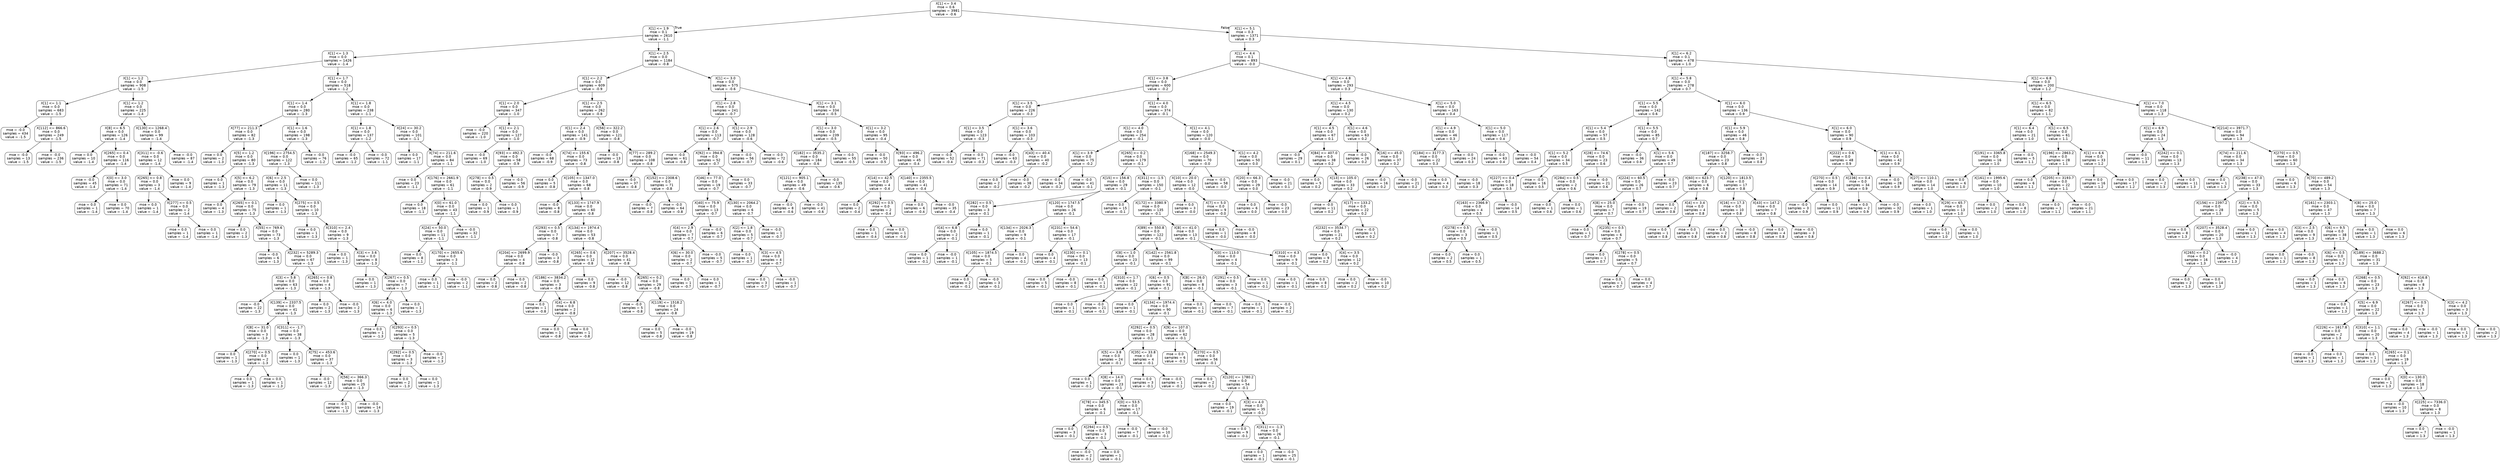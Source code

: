 digraph Tree {
node [shape=box, style="rounded", color="black", fontname=helvetica] ;
edge [fontname=helvetica] ;
0 [label="X[1] <= 3.4\nmse = 0.6\nsamples = 3981\nvalue = -0.6"] ;
1 [label="X[1] <= 1.9\nmse = 0.1\nsamples = 2610\nvalue = -1.1"] ;
0 -> 1 [labeldistance=2.5, labelangle=45, headlabel="True"] ;
2 [label="X[1] <= 1.3\nmse = 0.0\nsamples = 1426\nvalue = -1.4"] ;
1 -> 2 ;
3 [label="X[1] <= 1.2\nmse = 0.0\nsamples = 908\nvalue = -1.5"] ;
2 -> 3 ;
4 [label="X[1] <= 1.1\nmse = 0.0\nsamples = 683\nvalue = -1.5"] ;
3 -> 4 ;
5 [label="mse = -0.0\nsamples = 434\nvalue = -1.5"] ;
4 -> 5 ;
6 [label="X[112] <= 866.6\nmse = 0.0\nsamples = 249\nvalue = -1.5"] ;
4 -> 6 ;
7 [label="mse = -0.0\nsamples = 13\nvalue = -1.5"] ;
6 -> 7 ;
8 [label="mse = -0.0\nsamples = 236\nvalue = -1.5"] ;
6 -> 8 ;
9 [label="X[1] <= 1.2\nmse = 0.0\nsamples = 225\nvalue = -1.4"] ;
3 -> 9 ;
10 [label="X[8] <= 6.5\nmse = 0.0\nsamples = 126\nvalue = -1.4"] ;
9 -> 10 ;
11 [label="mse = 0.0\nsamples = 10\nvalue = -1.4"] ;
10 -> 11 ;
12 [label="X[265] <= 0.4\nmse = 0.0\nsamples = 116\nvalue = -1.4"] ;
10 -> 12 ;
13 [label="mse = -0.0\nsamples = 45\nvalue = -1.4"] ;
12 -> 13 ;
14 [label="X[0] <= 3.0\nmse = 0.0\nsamples = 71\nvalue = -1.4"] ;
12 -> 14 ;
15 [label="mse = 0.0\nsamples = 1\nvalue = -1.4"] ;
14 -> 15 ;
16 [label="mse = 0.0\nsamples = 70\nvalue = -1.4"] ;
14 -> 16 ;
17 [label="X[130] <= 1268.4\nmse = 0.0\nsamples = 99\nvalue = -1.4"] ;
9 -> 17 ;
18 [label="X[311] <= -0.6\nmse = 0.0\nsamples = 12\nvalue = -1.4"] ;
17 -> 18 ;
19 [label="X[265] <= 0.8\nmse = 0.0\nsamples = 3\nvalue = -1.4"] ;
18 -> 19 ;
20 [label="mse = 0.0\nsamples = 1\nvalue = -1.4"] ;
19 -> 20 ;
21 [label="X[277] <= 0.5\nmse = 0.0\nsamples = 2\nvalue = -1.4"] ;
19 -> 21 ;
22 [label="mse = 0.0\nsamples = 1\nvalue = -1.4"] ;
21 -> 22 ;
23 [label="mse = 0.0\nsamples = 1\nvalue = -1.4"] ;
21 -> 23 ;
24 [label="mse = 0.0\nsamples = 9\nvalue = -1.4"] ;
18 -> 24 ;
25 [label="mse = -0.0\nsamples = 87\nvalue = -1.4"] ;
17 -> 25 ;
26 [label="X[1] <= 1.7\nmse = 0.0\nsamples = 518\nvalue = -1.2"] ;
2 -> 26 ;
27 [label="X[1] <= 1.4\nmse = 0.0\nsamples = 280\nvalue = -1.3"] ;
26 -> 27 ;
28 [label="X[77] <= 211.3\nmse = 0.0\nsamples = 82\nvalue = -1.3"] ;
27 -> 28 ;
29 [label="mse = 0.0\nsamples = 2\nvalue = -1.3"] ;
28 -> 29 ;
30 [label="X[5] <= 1.2\nmse = 0.0\nsamples = 80\nvalue = -1.3"] ;
28 -> 30 ;
31 [label="mse = 0.0\nsamples = 1\nvalue = -1.3"] ;
30 -> 31 ;
32 [label="X[5] <= 6.2\nmse = 0.0\nsamples = 79\nvalue = -1.3"] ;
30 -> 32 ;
33 [label="mse = 0.0\nsamples = 4\nvalue = -1.3"] ;
32 -> 33 ;
34 [label="X[265] <= 0.1\nmse = 0.0\nsamples = 75\nvalue = -1.3"] ;
32 -> 34 ;
35 [label="mse = 0.0\nsamples = 2\nvalue = -1.3"] ;
34 -> 35 ;
36 [label="X[55] <= 769.6\nmse = 0.0\nsamples = 73\nvalue = -1.3"] ;
34 -> 36 ;
37 [label="mse = -0.0\nsamples = 6\nvalue = -1.3"] ;
36 -> 37 ;
38 [label="X[232] <= 5289.3\nmse = 0.0\nsamples = 67\nvalue = -1.3"] ;
36 -> 38 ;
39 [label="X[3] <= 5.8\nmse = 0.0\nsamples = 63\nvalue = -1.3"] ;
38 -> 39 ;
40 [label="mse = -0.0\nsamples = 22\nvalue = -1.3"] ;
39 -> 40 ;
41 [label="X[139] <= 2337.5\nmse = 0.0\nsamples = 41\nvalue = -1.3"] ;
39 -> 41 ;
42 [label="X[8] <= 31.0\nmse = 0.0\nsamples = 3\nvalue = -1.3"] ;
41 -> 42 ;
43 [label="mse = 0.0\nsamples = 1\nvalue = -1.3"] ;
42 -> 43 ;
44 [label="X[270] <= 0.5\nmse = 0.0\nsamples = 2\nvalue = -1.3"] ;
42 -> 44 ;
45 [label="mse = 0.0\nsamples = 1\nvalue = -1.3"] ;
44 -> 45 ;
46 [label="mse = 0.0\nsamples = 1\nvalue = -1.3"] ;
44 -> 46 ;
47 [label="X[311] <= -1.7\nmse = 0.0\nsamples = 38\nvalue = -1.3"] ;
41 -> 47 ;
48 [label="mse = 0.0\nsamples = 1\nvalue = -1.3"] ;
47 -> 48 ;
49 [label="X[75] <= 453.6\nmse = 0.0\nsamples = 37\nvalue = -1.3"] ;
47 -> 49 ;
50 [label="mse = -0.0\nsamples = 12\nvalue = -1.3"] ;
49 -> 50 ;
51 [label="X[56] <= 366.3\nmse = 0.0\nsamples = 25\nvalue = -1.3"] ;
49 -> 51 ;
52 [label="mse = -0.0\nsamples = 11\nvalue = -1.3"] ;
51 -> 52 ;
53 [label="mse = -0.0\nsamples = 14\nvalue = -1.3"] ;
51 -> 53 ;
54 [label="X[265] <= 0.8\nmse = 0.0\nsamples = 4\nvalue = -1.3"] ;
38 -> 54 ;
55 [label="mse = 0.0\nsamples = 2\nvalue = -1.3"] ;
54 -> 55 ;
56 [label="mse = -0.0\nsamples = 2\nvalue = -1.3"] ;
54 -> 56 ;
57 [label="X[1] <= 1.6\nmse = 0.0\nsamples = 198\nvalue = -1.3"] ;
27 -> 57 ;
58 [label="X[196] <= 2754.5\nmse = 0.0\nsamples = 122\nvalue = -1.3"] ;
57 -> 58 ;
59 [label="X[6] <= 2.5\nmse = 0.0\nsamples = 11\nvalue = -1.3"] ;
58 -> 59 ;
60 [label="mse = 0.0\nsamples = 1\nvalue = -1.3"] ;
59 -> 60 ;
61 [label="X[275] <= 0.5\nmse = 0.0\nsamples = 10\nvalue = -1.3"] ;
59 -> 61 ;
62 [label="mse = 0.0\nsamples = 1\nvalue = -1.3"] ;
61 -> 62 ;
63 [label="X[310] <= 2.4\nmse = 0.0\nsamples = 9\nvalue = -1.3"] ;
61 -> 63 ;
64 [label="mse = 0.0\nsamples = 1\nvalue = -1.3"] ;
63 -> 64 ;
65 [label="X[3] <= 3.6\nmse = 0.0\nsamples = 8\nvalue = -1.3"] ;
63 -> 65 ;
66 [label="mse = 0.0\nsamples = 1\nvalue = -1.3"] ;
65 -> 66 ;
67 [label="X[267] <= 0.5\nmse = 0.0\nsamples = 7\nvalue = -1.3"] ;
65 -> 67 ;
68 [label="X[6] <= 4.0\nmse = 0.0\nsamples = 6\nvalue = -1.3"] ;
67 -> 68 ;
69 [label="mse = 0.0\nsamples = 1\nvalue = -1.3"] ;
68 -> 69 ;
70 [label="X[293] <= 0.5\nmse = 0.0\nsamples = 5\nvalue = -1.3"] ;
68 -> 70 ;
71 [label="X[292] <= 0.5\nmse = 0.0\nsamples = 3\nvalue = -1.3"] ;
70 -> 71 ;
72 [label="mse = 0.0\nsamples = 2\nvalue = -1.3"] ;
71 -> 72 ;
73 [label="mse = 0.0\nsamples = 1\nvalue = -1.3"] ;
71 -> 73 ;
74 [label="mse = -0.0\nsamples = 2\nvalue = -1.3"] ;
70 -> 74 ;
75 [label="mse = 0.0\nsamples = 1\nvalue = -1.3"] ;
67 -> 75 ;
76 [label="mse = 0.0\nsamples = 111\nvalue = -1.3"] ;
58 -> 76 ;
77 [label="mse = -0.0\nsamples = 76\nvalue = -1.2"] ;
57 -> 77 ;
78 [label="X[1] <= 1.8\nmse = 0.0\nsamples = 238\nvalue = -1.1"] ;
26 -> 78 ;
79 [label="X[1] <= 1.8\nmse = 0.0\nsamples = 137\nvalue = -1.2"] ;
78 -> 79 ;
80 [label="mse = -0.0\nsamples = 65\nvalue = -1.2"] ;
79 -> 80 ;
81 [label="mse = -0.0\nsamples = 72\nvalue = -1.1"] ;
79 -> 81 ;
82 [label="X[24] <= 30.2\nmse = 0.0\nsamples = 101\nvalue = -1.1"] ;
78 -> 82 ;
83 [label="mse = 0.0\nsamples = 17\nvalue = -1.1"] ;
82 -> 83 ;
84 [label="X[74] <= 211.6\nmse = 0.0\nsamples = 84\nvalue = -1.1"] ;
82 -> 84 ;
85 [label="mse = 0.0\nsamples = 23\nvalue = -1.1"] ;
84 -> 85 ;
86 [label="X[176] <= 2661.9\nmse = 0.0\nsamples = 61\nvalue = -1.1"] ;
84 -> 86 ;
87 [label="mse = 0.0\nsamples = 18\nvalue = -1.1"] ;
86 -> 87 ;
88 [label="X[0] <= 61.0\nmse = 0.0\nsamples = 43\nvalue = -1.1"] ;
86 -> 88 ;
89 [label="X[24] <= 50.0\nmse = 0.0\nsamples = 11\nvalue = -1.1"] ;
88 -> 89 ;
90 [label="mse = 0.0\nsamples = 8\nvalue = -1.1"] ;
89 -> 90 ;
91 [label="X[170] <= 2655.6\nmse = 0.0\nsamples = 3\nvalue = -1.1"] ;
89 -> 91 ;
92 [label="mse = 0.0\nsamples = 1\nvalue = -1.1"] ;
91 -> 92 ;
93 [label="mse = -0.0\nsamples = 2\nvalue = -1.1"] ;
91 -> 93 ;
94 [label="mse = -0.0\nsamples = 32\nvalue = -1.1"] ;
88 -> 94 ;
95 [label="X[1] <= 2.5\nmse = 0.0\nsamples = 1184\nvalue = -0.8"] ;
1 -> 95 ;
96 [label="X[1] <= 2.2\nmse = 0.0\nsamples = 609\nvalue = -0.9"] ;
95 -> 96 ;
97 [label="X[1] <= 2.0\nmse = 0.0\nsamples = 347\nvalue = -1.0"] ;
96 -> 97 ;
98 [label="mse = -0.0\nsamples = 220\nvalue = -1.0"] ;
97 -> 98 ;
99 [label="X[1] <= 2.1\nmse = 0.0\nsamples = 127\nvalue = -1.0"] ;
97 -> 99 ;
100 [label="mse = -0.0\nsamples = 69\nvalue = -1.0"] ;
99 -> 100 ;
101 [label="X[93] <= 492.3\nmse = 0.0\nsamples = 58\nvalue = -0.9"] ;
99 -> 101 ;
102 [label="X[278] <= 0.5\nmse = 0.0\nsamples = 2\nvalue = -0.9"] ;
101 -> 102 ;
103 [label="mse = 0.0\nsamples = 1\nvalue = -0.9"] ;
102 -> 103 ;
104 [label="mse = 0.0\nsamples = 1\nvalue = -0.9"] ;
102 -> 104 ;
105 [label="mse = -0.0\nsamples = 56\nvalue = -0.9"] ;
101 -> 105 ;
106 [label="X[1] <= 2.5\nmse = 0.0\nsamples = 262\nvalue = -0.8"] ;
96 -> 106 ;
107 [label="X[1] <= 2.4\nmse = 0.0\nsamples = 141\nvalue = -0.9"] ;
106 -> 107 ;
108 [label="mse = -0.0\nsamples = 68\nvalue = -0.9"] ;
107 -> 108 ;
109 [label="X[74] <= 155.6\nmse = 0.0\nsamples = 73\nvalue = -0.8"] ;
107 -> 109 ;
110 [label="mse = 0.0\nsamples = 5\nvalue = -0.8"] ;
109 -> 110 ;
111 [label="X[105] <= 1347.0\nmse = 0.0\nsamples = 68\nvalue = -0.8"] ;
109 -> 111 ;
112 [label="mse = -0.0\nsamples = 8\nvalue = -0.8"] ;
111 -> 112 ;
113 [label="X[133] <= 1747.9\nmse = 0.0\nsamples = 60\nvalue = -0.8"] ;
111 -> 113 ;
114 [label="X[293] <= 0.5\nmse = 0.0\nsamples = 7\nvalue = -0.8"] ;
113 -> 114 ;
115 [label="X[204] <= 2699.9\nmse = 0.0\nsamples = 4\nvalue = -0.8"] ;
114 -> 115 ;
116 [label="mse = 0.0\nsamples = 2\nvalue = -0.8"] ;
115 -> 116 ;
117 [label="mse = 0.0\nsamples = 2\nvalue = -0.8"] ;
115 -> 117 ;
118 [label="mse = -0.0\nsamples = 3\nvalue = -0.8"] ;
114 -> 118 ;
119 [label="X[134] <= 1974.4\nmse = 0.0\nsamples = 53\nvalue = -0.8"] ;
113 -> 119 ;
120 [label="X[265] <= 0.6\nmse = 0.0\nsamples = 12\nvalue = -0.8"] ;
119 -> 120 ;
121 [label="X[186] <= 3834.2\nmse = 0.0\nsamples = 3\nvalue = -0.8"] ;
120 -> 121 ;
122 [label="mse = 0.0\nsamples = 1\nvalue = -0.8"] ;
121 -> 122 ;
123 [label="X[4] <= 6.8\nmse = 0.0\nsamples = 2\nvalue = -0.8"] ;
121 -> 123 ;
124 [label="mse = 0.0\nsamples = 1\nvalue = -0.8"] ;
123 -> 124 ;
125 [label="mse = 0.0\nsamples = 1\nvalue = -0.8"] ;
123 -> 125 ;
126 [label="mse = 0.0\nsamples = 9\nvalue = -0.8"] ;
120 -> 126 ;
127 [label="X[207] <= 3528.4\nmse = 0.0\nsamples = 41\nvalue = -0.8"] ;
119 -> 127 ;
128 [label="mse = -0.0\nsamples = 12\nvalue = -0.8"] ;
127 -> 128 ;
129 [label="X[265] <= 0.2\nmse = 0.0\nsamples = 29\nvalue = -0.8"] ;
127 -> 129 ;
130 [label="mse = -0.0\nsamples = 5\nvalue = -0.8"] ;
129 -> 130 ;
131 [label="X[119] <= 1518.2\nmse = 0.0\nsamples = 24\nvalue = -0.8"] ;
129 -> 131 ;
132 [label="mse = 0.0\nsamples = 5\nvalue = -0.8"] ;
131 -> 132 ;
133 [label="mse = -0.0\nsamples = 19\nvalue = -0.8"] ;
131 -> 133 ;
134 [label="X[56] <= 322.2\nmse = 0.0\nsamples = 121\nvalue = -0.8"] ;
106 -> 134 ;
135 [label="mse = -0.0\nsamples = 13\nvalue = -0.8"] ;
134 -> 135 ;
136 [label="X[77] <= 289.2\nmse = 0.0\nsamples = 108\nvalue = -0.8"] ;
134 -> 136 ;
137 [label="mse = -0.0\nsamples = 37\nvalue = -0.8"] ;
136 -> 137 ;
138 [label="X[152] <= 2308.6\nmse = 0.0\nsamples = 71\nvalue = -0.8"] ;
136 -> 138 ;
139 [label="mse = -0.0\nsamples = 7\nvalue = -0.8"] ;
138 -> 139 ;
140 [label="mse = -0.0\nsamples = 64\nvalue = -0.8"] ;
138 -> 140 ;
141 [label="X[1] <= 3.0\nmse = 0.0\nsamples = 575\nvalue = -0.6"] ;
95 -> 141 ;
142 [label="X[1] <= 2.8\nmse = 0.0\nsamples = 241\nvalue = -0.7"] ;
141 -> 142 ;
143 [label="X[1] <= 2.6\nmse = 0.0\nsamples = 113\nvalue = -0.7"] ;
142 -> 143 ;
144 [label="mse = -0.0\nsamples = 61\nvalue = -0.8"] ;
143 -> 144 ;
145 [label="X[92] <= 394.8\nmse = 0.0\nsamples = 52\nvalue = -0.7"] ;
143 -> 145 ;
146 [label="X[46] <= 77.0\nmse = 0.0\nsamples = 19\nvalue = -0.7"] ;
145 -> 146 ;
147 [label="X[40] <= 75.9\nmse = 0.0\nsamples = 13\nvalue = -0.7"] ;
146 -> 147 ;
148 [label="X[4] <= 2.9\nmse = 0.0\nsamples = 7\nvalue = -0.7"] ;
147 -> 148 ;
149 [label="X[6] <= 30.0\nmse = 0.0\nsamples = 2\nvalue = -0.7"] ;
148 -> 149 ;
150 [label="mse = 0.0\nsamples = 1\nvalue = -0.7"] ;
149 -> 150 ;
151 [label="mse = 0.0\nsamples = 1\nvalue = -0.7"] ;
149 -> 151 ;
152 [label="mse = -0.0\nsamples = 5\nvalue = -0.7"] ;
148 -> 152 ;
153 [label="mse = -0.0\nsamples = 6\nvalue = -0.7"] ;
147 -> 153 ;
154 [label="X[130] <= 2064.2\nmse = 0.0\nsamples = 6\nvalue = -0.7"] ;
146 -> 154 ;
155 [label="X[2] <= 1.8\nmse = 0.0\nsamples = 5\nvalue = -0.7"] ;
154 -> 155 ;
156 [label="mse = 0.0\nsamples = 1\nvalue = -0.7"] ;
155 -> 156 ;
157 [label="X[3] <= 4.5\nmse = 0.0\nsamples = 4\nvalue = -0.7"] ;
155 -> 157 ;
158 [label="mse = 0.0\nsamples = 3\nvalue = -0.7"] ;
157 -> 158 ;
159 [label="mse = -0.0\nsamples = 1\nvalue = -0.7"] ;
157 -> 159 ;
160 [label="mse = -0.0\nsamples = 1\nvalue = -0.7"] ;
154 -> 160 ;
161 [label="mse = 0.0\nsamples = 33\nvalue = -0.7"] ;
145 -> 161 ;
162 [label="X[1] <= 2.9\nmse = 0.0\nsamples = 128\nvalue = -0.6"] ;
142 -> 162 ;
163 [label="mse = -0.0\nsamples = 56\nvalue = -0.7"] ;
162 -> 163 ;
164 [label="mse = -0.0\nsamples = 72\nvalue = -0.6"] ;
162 -> 164 ;
165 [label="X[1] <= 3.1\nmse = 0.0\nsamples = 334\nvalue = -0.5"] ;
141 -> 165 ;
166 [label="X[1] <= 3.0\nmse = 0.0\nsamples = 239\nvalue = -0.5"] ;
165 -> 166 ;
167 [label="X[182] <= 3535.2\nmse = 0.0\nsamples = 184\nvalue = -0.6"] ;
166 -> 167 ;
168 [label="X[121] <= 905.1\nmse = 0.0\nsamples = 49\nvalue = -0.6"] ;
167 -> 168 ;
169 [label="mse = -0.0\nsamples = 8\nvalue = -0.6"] ;
168 -> 169 ;
170 [label="mse = -0.0\nsamples = 41\nvalue = -0.6"] ;
168 -> 170 ;
171 [label="mse = -0.0\nsamples = 135\nvalue = -0.6"] ;
167 -> 171 ;
172 [label="mse = -0.0\nsamples = 55\nvalue = -0.5"] ;
166 -> 172 ;
173 [label="X[1] <= 3.2\nmse = 0.0\nsamples = 95\nvalue = -0.4"] ;
165 -> 173 ;
174 [label="mse = -0.0\nsamples = 50\nvalue = -0.5"] ;
173 -> 174 ;
175 [label="X[93] <= 496.2\nmse = 0.0\nsamples = 45\nvalue = -0.4"] ;
173 -> 175 ;
176 [label="X[14] <= 42.5\nmse = 0.0\nsamples = 4\nvalue = -0.4"] ;
175 -> 176 ;
177 [label="mse = 0.0\nsamples = 2\nvalue = -0.4"] ;
176 -> 177 ;
178 [label="X[292] <= 0.5\nmse = 0.0\nsamples = 2\nvalue = -0.4"] ;
176 -> 178 ;
179 [label="mse = 0.0\nsamples = 1\nvalue = -0.4"] ;
178 -> 179 ;
180 [label="mse = 0.0\nsamples = 1\nvalue = -0.4"] ;
178 -> 180 ;
181 [label="X[140] <= 2355.5\nmse = 0.0\nsamples = 41\nvalue = -0.4"] ;
175 -> 181 ;
182 [label="mse = 0.0\nsamples = 6\nvalue = -0.4"] ;
181 -> 182 ;
183 [label="mse = -0.0\nsamples = 35\nvalue = -0.4"] ;
181 -> 183 ;
184 [label="X[1] <= 5.1\nmse = 0.3\nsamples = 1371\nvalue = 0.3"] ;
0 -> 184 [labeldistance=2.5, labelangle=-45, headlabel="False"] ;
185 [label="X[1] <= 4.4\nmse = 0.1\nsamples = 893\nvalue = -0.0"] ;
184 -> 185 ;
186 [label="X[1] <= 3.8\nmse = 0.0\nsamples = 600\nvalue = -0.2"] ;
185 -> 186 ;
187 [label="X[1] <= 3.5\nmse = 0.0\nsamples = 226\nvalue = -0.3"] ;
186 -> 187 ;
188 [label="X[1] <= 3.5\nmse = 0.0\nsamples = 123\nvalue = -0.3"] ;
187 -> 188 ;
189 [label="mse = -0.0\nsamples = 52\nvalue = -0.4"] ;
188 -> 189 ;
190 [label="mse = -0.0\nsamples = 71\nvalue = -0.3"] ;
188 -> 190 ;
191 [label="X[1] <= 3.6\nmse = 0.0\nsamples = 103\nvalue = -0.3"] ;
187 -> 191 ;
192 [label="mse = -0.0\nsamples = 63\nvalue = -0.3"] ;
191 -> 192 ;
193 [label="X[43] <= 40.4\nmse = 0.0\nsamples = 40\nvalue = -0.2"] ;
191 -> 193 ;
194 [label="mse = 0.0\nsamples = 2\nvalue = -0.2"] ;
193 -> 194 ;
195 [label="mse = -0.0\nsamples = 38\nvalue = -0.2"] ;
193 -> 195 ;
196 [label="X[1] <= 4.0\nmse = 0.0\nsamples = 374\nvalue = -0.1"] ;
186 -> 196 ;
197 [label="X[1] <= 4.0\nmse = 0.0\nsamples = 254\nvalue = -0.1"] ;
196 -> 197 ;
198 [label="X[1] <= 3.9\nmse = 0.0\nsamples = 75\nvalue = -0.2"] ;
197 -> 198 ;
199 [label="mse = -0.0\nsamples = 34\nvalue = -0.2"] ;
198 -> 199 ;
200 [label="mse = -0.0\nsamples = 41\nvalue = -0.1"] ;
198 -> 200 ;
201 [label="X[265] <= 0.2\nmse = 0.0\nsamples = 179\nvalue = -0.1"] ;
197 -> 201 ;
202 [label="X[15] <= 156.8\nmse = 0.0\nsamples = 29\nvalue = -0.1"] ;
201 -> 202 ;
203 [label="X[282] <= 0.5\nmse = 0.0\nsamples = 3\nvalue = -0.1"] ;
202 -> 203 ;
204 [label="X[4] <= 6.8\nmse = 0.0\nsamples = 2\nvalue = -0.1"] ;
203 -> 204 ;
205 [label="mse = 0.0\nsamples = 1\nvalue = -0.1"] ;
204 -> 205 ;
206 [label="mse = -0.0\nsamples = 1\nvalue = -0.1"] ;
204 -> 206 ;
207 [label="mse = 0.0\nsamples = 1\nvalue = -0.1"] ;
203 -> 207 ;
208 [label="X[120] <= 1747.5\nmse = 0.0\nsamples = 26\nvalue = -0.1"] ;
202 -> 208 ;
209 [label="X[134] <= 2026.3\nmse = 0.0\nsamples = 9\nvalue = -0.1"] ;
208 -> 209 ;
210 [label="X[105] <= 1874.5\nmse = 0.0\nsamples = 5\nvalue = -0.1"] ;
209 -> 210 ;
211 [label="mse = 0.0\nsamples = 2\nvalue = -0.1"] ;
210 -> 211 ;
212 [label="mse = -0.0\nsamples = 3\nvalue = -0.1"] ;
210 -> 212 ;
213 [label="mse = 0.0\nsamples = 4\nvalue = -0.1"] ;
209 -> 213 ;
214 [label="X[231] <= 54.6\nmse = 0.0\nsamples = 17\nvalue = -0.1"] ;
208 -> 214 ;
215 [label="mse = 0.0\nsamples = 4\nvalue = -0.1"] ;
214 -> 215 ;
216 [label="X[230] <= 0.1\nmse = 0.0\nsamples = 13\nvalue = -0.1"] ;
214 -> 216 ;
217 [label="mse = 0.0\nsamples = 5\nvalue = -0.1"] ;
216 -> 217 ;
218 [label="mse = -0.0\nsamples = 8\nvalue = -0.1"] ;
216 -> 218 ;
219 [label="X[311] <= -1.5\nmse = 0.0\nsamples = 150\nvalue = -0.1"] ;
201 -> 219 ;
220 [label="mse = 0.0\nsamples = 15\nvalue = -0.1"] ;
219 -> 220 ;
221 [label="X[172] <= 3380.9\nmse = 0.0\nsamples = 135\nvalue = -0.1"] ;
219 -> 221 ;
222 [label="X[89] <= 550.8\nmse = 0.0\nsamples = 122\nvalue = -0.1"] ;
221 -> 222 ;
223 [label="X[8] <= 1.0\nmse = 0.0\nsamples = 23\nvalue = -0.1"] ;
222 -> 223 ;
224 [label="mse = 0.0\nsamples = 1\nvalue = -0.1"] ;
223 -> 224 ;
225 [label="X[310] <= 1.7\nmse = 0.0\nsamples = 22\nvalue = -0.1"] ;
223 -> 225 ;
226 [label="mse = 0.0\nsamples = 1\nvalue = -0.1"] ;
225 -> 226 ;
227 [label="mse = -0.0\nsamples = 21\nvalue = -0.1"] ;
225 -> 227 ;
228 [label="X[142] <= 2561.8\nmse = 0.0\nsamples = 99\nvalue = -0.1"] ;
222 -> 228 ;
229 [label="X[6] <= 0.5\nmse = 0.0\nsamples = 91\nvalue = -0.1"] ;
228 -> 229 ;
230 [label="mse = 0.0\nsamples = 1\nvalue = -0.1"] ;
229 -> 230 ;
231 [label="X[134] <= 1974.4\nmse = 0.0\nsamples = 90\nvalue = -0.1"] ;
229 -> 231 ;
232 [label="X[292] <= 0.5\nmse = 0.0\nsamples = 28\nvalue = -0.1"] ;
231 -> 232 ;
233 [label="X[5] <= 3.8\nmse = 0.0\nsamples = 24\nvalue = -0.1"] ;
232 -> 233 ;
234 [label="mse = 0.0\nsamples = 1\nvalue = -0.1"] ;
233 -> 234 ;
235 [label="X[8] <= 14.0\nmse = 0.0\nsamples = 23\nvalue = -0.1"] ;
233 -> 235 ;
236 [label="X[78] <= 345.5\nmse = 0.0\nsamples = 6\nvalue = -0.1"] ;
235 -> 236 ;
237 [label="mse = 0.0\nsamples = 3\nvalue = -0.1"] ;
236 -> 237 ;
238 [label="X[294] <= 0.5\nmse = 0.0\nsamples = 3\nvalue = -0.1"] ;
236 -> 238 ;
239 [label="mse = -0.0\nsamples = 2\nvalue = -0.1"] ;
238 -> 239 ;
240 [label="mse = 0.0\nsamples = 1\nvalue = -0.1"] ;
238 -> 240 ;
241 [label="X[0] <= 53.5\nmse = 0.0\nsamples = 17\nvalue = -0.1"] ;
235 -> 241 ;
242 [label="mse = -0.0\nsamples = 7\nvalue = -0.1"] ;
241 -> 242 ;
243 [label="mse = -0.0\nsamples = 10\nvalue = -0.1"] ;
241 -> 243 ;
244 [label="X[35] <= 33.8\nmse = 0.0\nsamples = 4\nvalue = -0.1"] ;
232 -> 244 ;
245 [label="mse = 0.0\nsamples = 3\nvalue = -0.1"] ;
244 -> 245 ;
246 [label="mse = -0.0\nsamples = 1\nvalue = -0.1"] ;
244 -> 246 ;
247 [label="X[9] <= 107.0\nmse = 0.0\nsamples = 62\nvalue = -0.1"] ;
231 -> 247 ;
248 [label="mse = 0.0\nsamples = 6\nvalue = -0.1"] ;
247 -> 248 ;
249 [label="X[270] <= 0.5\nmse = 0.0\nsamples = 56\nvalue = -0.1"] ;
247 -> 249 ;
250 [label="mse = 0.0\nsamples = 2\nvalue = -0.1"] ;
249 -> 250 ;
251 [label="X[120] <= 1780.2\nmse = 0.0\nsamples = 54\nvalue = -0.1"] ;
249 -> 251 ;
252 [label="mse = 0.0\nsamples = 19\nvalue = -0.1"] ;
251 -> 252 ;
253 [label="X[3] <= 4.0\nmse = 0.0\nsamples = 35\nvalue = -0.1"] ;
251 -> 253 ;
254 [label="mse = 0.0\nsamples = 9\nvalue = -0.1"] ;
253 -> 254 ;
255 [label="X[311] <= -1.3\nmse = 0.0\nsamples = 26\nvalue = -0.1"] ;
253 -> 255 ;
256 [label="mse = 0.0\nsamples = 1\nvalue = -0.1"] ;
255 -> 256 ;
257 [label="mse = -0.0\nsamples = 25\nvalue = -0.1"] ;
255 -> 257 ;
258 [label="X[8] <= 26.0\nmse = 0.0\nsamples = 8\nvalue = -0.1"] ;
228 -> 258 ;
259 [label="mse = 0.0\nsamples = 1\nvalue = -0.1"] ;
258 -> 259 ;
260 [label="mse = 0.0\nsamples = 7\nvalue = -0.1"] ;
258 -> 260 ;
261 [label="X[8] <= 41.0\nmse = 0.0\nsamples = 13\nvalue = -0.1"] ;
221 -> 261 ;
262 [label="X[0] <= 113.0\nmse = 0.0\nsamples = 4\nvalue = -0.1"] ;
261 -> 262 ;
263 [label="X[291] <= 0.5\nmse = 0.0\nsamples = 3\nvalue = -0.1"] ;
262 -> 263 ;
264 [label="mse = 0.0\nsamples = 1\nvalue = -0.1"] ;
263 -> 264 ;
265 [label="mse = -0.0\nsamples = 2\nvalue = -0.1"] ;
263 -> 265 ;
266 [label="mse = 0.0\nsamples = 1\nvalue = -0.1"] ;
262 -> 266 ;
267 [label="X[310] <= 4.3\nmse = 0.0\nsamples = 9\nvalue = -0.1"] ;
261 -> 267 ;
268 [label="mse = 0.0\nsamples = 1\nvalue = -0.1"] ;
267 -> 268 ;
269 [label="mse = 0.0\nsamples = 8\nvalue = -0.1"] ;
267 -> 269 ;
270 [label="X[1] <= 4.1\nmse = 0.0\nsamples = 120\nvalue = -0.0"] ;
196 -> 270 ;
271 [label="X[168] <= 2549.3\nmse = 0.0\nsamples = 70\nvalue = -0.0"] ;
270 -> 271 ;
272 [label="X[10] <= 20.0\nmse = 0.0\nsamples = 12\nvalue = -0.0"] ;
271 -> 272 ;
273 [label="mse = 0.0\nsamples = 3\nvalue = -0.0"] ;
272 -> 273 ;
274 [label="X[7] <= 5.0\nmse = 0.0\nsamples = 9\nvalue = -0.0"] ;
272 -> 274 ;
275 [label="mse = 0.0\nsamples = 1\nvalue = -0.0"] ;
274 -> 275 ;
276 [label="mse = -0.0\nsamples = 8\nvalue = -0.0"] ;
274 -> 276 ;
277 [label="mse = -0.0\nsamples = 58\nvalue = -0.0"] ;
271 -> 277 ;
278 [label="X[1] <= 4.2\nmse = 0.0\nsamples = 50\nvalue = 0.0"] ;
270 -> 278 ;
279 [label="X[20] <= 66.3\nmse = 0.0\nsamples = 29\nvalue = 0.0"] ;
278 -> 279 ;
280 [label="mse = 0.0\nsamples = 6\nvalue = 0.0"] ;
279 -> 280 ;
281 [label="mse = -0.0\nsamples = 23\nvalue = 0.0"] ;
279 -> 281 ;
282 [label="mse = -0.0\nsamples = 21\nvalue = 0.1"] ;
278 -> 282 ;
283 [label="X[1] <= 4.8\nmse = 0.0\nsamples = 293\nvalue = 0.3"] ;
185 -> 283 ;
284 [label="X[1] <= 4.5\nmse = 0.0\nsamples = 130\nvalue = 0.2"] ;
283 -> 284 ;
285 [label="X[1] <= 4.5\nmse = 0.0\nsamples = 67\nvalue = 0.1"] ;
284 -> 285 ;
286 [label="mse = -0.0\nsamples = 29\nvalue = 0.1"] ;
285 -> 286 ;
287 [label="X[84] <= 407.0\nmse = 0.0\nsamples = 38\nvalue = 0.2"] ;
285 -> 287 ;
288 [label="mse = 0.0\nsamples = 5\nvalue = 0.2"] ;
287 -> 288 ;
289 [label="X[13] <= 105.0\nmse = 0.0\nsamples = 33\nvalue = 0.2"] ;
287 -> 289 ;
290 [label="mse = -0.0\nsamples = 11\nvalue = 0.2"] ;
289 -> 290 ;
291 [label="X[17] <= 133.2\nmse = 0.0\nsamples = 22\nvalue = 0.2"] ;
289 -> 291 ;
292 [label="X[232] <= 3534.7\nmse = 0.0\nsamples = 21\nvalue = 0.2"] ;
291 -> 292 ;
293 [label="mse = 0.0\nsamples = 9\nvalue = 0.2"] ;
292 -> 293 ;
294 [label="X[4] <= 3.5\nmse = 0.0\nsamples = 12\nvalue = 0.2"] ;
292 -> 294 ;
295 [label="mse = 0.0\nsamples = 2\nvalue = 0.2"] ;
294 -> 295 ;
296 [label="mse = -0.0\nsamples = 10\nvalue = 0.2"] ;
294 -> 296 ;
297 [label="mse = -0.0\nsamples = 1\nvalue = 0.2"] ;
291 -> 297 ;
298 [label="X[1] <= 4.6\nmse = 0.0\nsamples = 63\nvalue = 0.2"] ;
284 -> 298 ;
299 [label="mse = -0.0\nsamples = 26\nvalue = 0.2"] ;
298 -> 299 ;
300 [label="X[16] <= 45.0\nmse = 0.0\nsamples = 37\nvalue = 0.2"] ;
298 -> 300 ;
301 [label="mse = -0.0\nsamples = 16\nvalue = 0.2"] ;
300 -> 301 ;
302 [label="mse = -0.0\nsamples = 21\nvalue = 0.2"] ;
300 -> 302 ;
303 [label="X[1] <= 5.0\nmse = 0.0\nsamples = 163\nvalue = 0.4"] ;
283 -> 303 ;
304 [label="X[1] <= 4.9\nmse = 0.0\nsamples = 46\nvalue = 0.3"] ;
303 -> 304 ;
305 [label="X[184] <= 3177.3\nmse = 0.0\nsamples = 22\nvalue = 0.3"] ;
304 -> 305 ;
306 [label="mse = 0.0\nsamples = 4\nvalue = 0.3"] ;
305 -> 306 ;
307 [label="mse = -0.0\nsamples = 18\nvalue = 0.3"] ;
305 -> 307 ;
308 [label="mse = -0.0\nsamples = 24\nvalue = 0.3"] ;
304 -> 308 ;
309 [label="X[1] <= 5.0\nmse = 0.0\nsamples = 117\nvalue = 0.4"] ;
303 -> 309 ;
310 [label="mse = -0.0\nsamples = 63\nvalue = 0.4"] ;
309 -> 310 ;
311 [label="mse = -0.0\nsamples = 54\nvalue = 0.4"] ;
309 -> 311 ;
312 [label="X[1] <= 6.2\nmse = 0.1\nsamples = 478\nvalue = 1.0"] ;
184 -> 312 ;
313 [label="X[1] <= 5.8\nmse = 0.0\nsamples = 278\nvalue = 0.7"] ;
312 -> 313 ;
314 [label="X[1] <= 5.5\nmse = 0.0\nsamples = 142\nvalue = 0.6"] ;
313 -> 314 ;
315 [label="X[1] <= 5.4\nmse = 0.0\nsamples = 57\nvalue = 0.5"] ;
314 -> 315 ;
316 [label="X[1] <= 5.2\nmse = 0.0\nsamples = 34\nvalue = 0.5"] ;
315 -> 316 ;
317 [label="X[227] <= 0.4\nmse = 0.0\nsamples = 18\nvalue = 0.5"] ;
316 -> 317 ;
318 [label="X[163] <= 2366.9\nmse = 0.0\nsamples = 4\nvalue = 0.5"] ;
317 -> 318 ;
319 [label="X[278] <= 0.5\nmse = 0.0\nsamples = 3\nvalue = 0.5"] ;
318 -> 319 ;
320 [label="mse = 0.0\nsamples = 2\nvalue = 0.5"] ;
319 -> 320 ;
321 [label="mse = 0.0\nsamples = 1\nvalue = 0.5"] ;
319 -> 321 ;
322 [label="mse = -0.0\nsamples = 1\nvalue = 0.5"] ;
318 -> 322 ;
323 [label="mse = -0.0\nsamples = 14\nvalue = 0.5"] ;
317 -> 323 ;
324 [label="mse = -0.0\nsamples = 16\nvalue = 0.5"] ;
316 -> 324 ;
325 [label="X[28] <= 74.6\nmse = 0.0\nsamples = 23\nvalue = 0.6"] ;
315 -> 325 ;
326 [label="X[284] <= 0.5\nmse = 0.0\nsamples = 2\nvalue = 0.6"] ;
325 -> 326 ;
327 [label="mse = 0.0\nsamples = 1\nvalue = 0.6"] ;
326 -> 327 ;
328 [label="mse = 0.0\nsamples = 1\nvalue = 0.6"] ;
326 -> 328 ;
329 [label="mse = -0.0\nsamples = 21\nvalue = 0.6"] ;
325 -> 329 ;
330 [label="X[1] <= 5.5\nmse = 0.0\nsamples = 85\nvalue = 0.7"] ;
314 -> 330 ;
331 [label="mse = -0.0\nsamples = 36\nvalue = 0.6"] ;
330 -> 331 ;
332 [label="X[1] <= 5.6\nmse = 0.0\nsamples = 49\nvalue = 0.7"] ;
330 -> 332 ;
333 [label="X[224] <= 60.5\nmse = 0.0\nsamples = 26\nvalue = 0.7"] ;
332 -> 333 ;
334 [label="X[8] <= 25.0\nmse = 0.0\nsamples = 7\nvalue = 0.7"] ;
333 -> 334 ;
335 [label="mse = 0.0\nsamples = 1\nvalue = 0.7"] ;
334 -> 335 ;
336 [label="X[235] <= 0.5\nmse = 0.0\nsamples = 6\nvalue = 0.7"] ;
334 -> 336 ;
337 [label="mse = 0.0\nsamples = 1\nvalue = 0.7"] ;
336 -> 337 ;
338 [label="X[278] <= 0.5\nmse = 0.0\nsamples = 5\nvalue = 0.7"] ;
336 -> 338 ;
339 [label="mse = 0.0\nsamples = 1\nvalue = 0.7"] ;
338 -> 339 ;
340 [label="mse = 0.0\nsamples = 4\nvalue = 0.7"] ;
338 -> 340 ;
341 [label="mse = -0.0\nsamples = 19\nvalue = 0.7"] ;
333 -> 341 ;
342 [label="mse = -0.0\nsamples = 23\nvalue = 0.7"] ;
332 -> 342 ;
343 [label="X[1] <= 6.0\nmse = 0.0\nsamples = 136\nvalue = 0.9"] ;
313 -> 343 ;
344 [label="X[1] <= 5.9\nmse = 0.0\nsamples = 46\nvalue = 0.8"] ;
343 -> 344 ;
345 [label="X[187] <= 3258.7\nmse = 0.0\nsamples = 23\nvalue = 0.8"] ;
344 -> 345 ;
346 [label="X[60] <= 623.7\nmse = 0.0\nsamples = 6\nvalue = 0.8"] ;
345 -> 346 ;
347 [label="mse = 0.0\nsamples = 2\nvalue = 0.8"] ;
346 -> 347 ;
348 [label="X[4] <= 3.4\nmse = 0.0\nsamples = 4\nvalue = 0.8"] ;
346 -> 348 ;
349 [label="mse = 0.0\nsamples = 1\nvalue = 0.8"] ;
348 -> 349 ;
350 [label="mse = 0.0\nsamples = 3\nvalue = 0.8"] ;
348 -> 350 ;
351 [label="X[120] <= 1813.5\nmse = 0.0\nsamples = 17\nvalue = 0.8"] ;
345 -> 351 ;
352 [label="X[16] <= 17.3\nmse = 0.0\nsamples = 10\nvalue = 0.8"] ;
351 -> 352 ;
353 [label="mse = 0.0\nsamples = 2\nvalue = 0.8"] ;
352 -> 353 ;
354 [label="mse = -0.0\nsamples = 8\nvalue = 0.8"] ;
352 -> 354 ;
355 [label="X[43] <= 147.2\nmse = 0.0\nsamples = 7\nvalue = 0.8"] ;
351 -> 355 ;
356 [label="mse = 0.0\nsamples = 4\nvalue = 0.8"] ;
355 -> 356 ;
357 [label="mse = -0.0\nsamples = 3\nvalue = 0.8"] ;
355 -> 357 ;
358 [label="mse = -0.0\nsamples = 23\nvalue = 0.8"] ;
344 -> 358 ;
359 [label="X[1] <= 6.0\nmse = 0.0\nsamples = 90\nvalue = 0.9"] ;
343 -> 359 ;
360 [label="X[222] <= 0.6\nmse = 0.0\nsamples = 48\nvalue = 0.9"] ;
359 -> 360 ;
361 [label="X[270] <= 0.5\nmse = 0.0\nsamples = 14\nvalue = 0.9"] ;
360 -> 361 ;
362 [label="mse = -0.0\nsamples = 3\nvalue = 0.9"] ;
361 -> 362 ;
363 [label="mse = 0.0\nsamples = 11\nvalue = 0.9"] ;
361 -> 363 ;
364 [label="X[236] <= 0.4\nmse = 0.0\nsamples = 34\nvalue = 0.9"] ;
360 -> 364 ;
365 [label="mse = 0.0\nsamples = 2\nvalue = 0.9"] ;
364 -> 365 ;
366 [label="mse = -0.0\nsamples = 32\nvalue = 0.9"] ;
364 -> 366 ;
367 [label="X[1] <= 6.1\nmse = 0.0\nsamples = 42\nvalue = 0.9"] ;
359 -> 367 ;
368 [label="mse = -0.0\nsamples = 28\nvalue = 0.9"] ;
367 -> 368 ;
369 [label="X[27] <= 110.1\nmse = 0.0\nsamples = 14\nvalue = 1.0"] ;
367 -> 369 ;
370 [label="mse = 0.0\nsamples = 1\nvalue = 1.0"] ;
369 -> 370 ;
371 [label="X[29] <= 65.7\nmse = 0.0\nsamples = 13\nvalue = 1.0"] ;
369 -> 371 ;
372 [label="mse = 0.0\nsamples = 12\nvalue = 1.0"] ;
371 -> 372 ;
373 [label="mse = 0.0\nsamples = 1\nvalue = 1.0"] ;
371 -> 373 ;
374 [label="X[1] <= 6.8\nmse = 0.0\nsamples = 200\nvalue = 1.2"] ;
312 -> 374 ;
375 [label="X[1] <= 6.5\nmse = 0.0\nsamples = 82\nvalue = 1.1"] ;
374 -> 375 ;
376 [label="X[1] <= 6.4\nmse = 0.0\nsamples = 21\nvalue = 1.0"] ;
375 -> 376 ;
377 [label="X[191] <= 3365.8\nmse = 0.0\nsamples = 16\nvalue = 1.0"] ;
376 -> 377 ;
378 [label="mse = 0.0\nsamples = 6\nvalue = 1.0"] ;
377 -> 378 ;
379 [label="X[161] <= 1995.6\nmse = 0.0\nsamples = 10\nvalue = 1.0"] ;
377 -> 379 ;
380 [label="mse = 0.0\nsamples = 2\nvalue = 1.0"] ;
379 -> 380 ;
381 [label="mse = 0.0\nsamples = 8\nvalue = 1.0"] ;
379 -> 381 ;
382 [label="mse = -0.0\nsamples = 5\nvalue = 1.1"] ;
376 -> 382 ;
383 [label="X[1] <= 6.5\nmse = 0.0\nsamples = 61\nvalue = 1.1"] ;
375 -> 383 ;
384 [label="X[196] <= 2863.2\nmse = 0.0\nsamples = 28\nvalue = 1.1"] ;
383 -> 384 ;
385 [label="mse = 0.0\nsamples = 6\nvalue = 1.1"] ;
384 -> 385 ;
386 [label="X[205] <= 3193.7\nmse = 0.0\nsamples = 22\nvalue = 1.1"] ;
384 -> 386 ;
387 [label="mse = 0.0\nsamples = 1\nvalue = 1.1"] ;
386 -> 387 ;
388 [label="mse = -0.0\nsamples = 21\nvalue = 1.1"] ;
386 -> 388 ;
389 [label="X[1] <= 6.6\nmse = 0.0\nsamples = 33\nvalue = 1.2"] ;
383 -> 389 ;
390 [label="mse = 0.0\nsamples = 16\nvalue = 1.2"] ;
389 -> 390 ;
391 [label="mse = 0.0\nsamples = 17\nvalue = 1.2"] ;
389 -> 391 ;
392 [label="X[1] <= 7.0\nmse = 0.0\nsamples = 118\nvalue = 1.3"] ;
374 -> 392 ;
393 [label="X[1] <= 6.9\nmse = 0.0\nsamples = 24\nvalue = 1.3"] ;
392 -> 393 ;
394 [label="mse = -0.0\nsamples = 11\nvalue = 1.3"] ;
393 -> 394 ;
395 [label="X[242] <= 0.1\nmse = 0.0\nsamples = 13\nvalue = 1.3"] ;
393 -> 395 ;
396 [label="mse = 0.0\nsamples = 2\nvalue = 1.3"] ;
395 -> 396 ;
397 [label="mse = 0.0\nsamples = 11\nvalue = 1.3"] ;
395 -> 397 ;
398 [label="X[214] <= 3971.7\nmse = 0.0\nsamples = 94\nvalue = 1.3"] ;
392 -> 398 ;
399 [label="X[74] <= 211.6\nmse = 0.0\nsamples = 34\nvalue = 1.3"] ;
398 -> 399 ;
400 [label="mse = 0.0\nsamples = 1\nvalue = 1.3"] ;
399 -> 400 ;
401 [label="X[238] <= 47.0\nmse = 0.0\nsamples = 33\nvalue = 1.3"] ;
399 -> 401 ;
402 [label="X[156] <= 2397.2\nmse = 0.0\nsamples = 28\nvalue = 1.3"] ;
401 -> 402 ;
403 [label="mse = 0.0\nsamples = 8\nvalue = 1.3"] ;
402 -> 403 ;
404 [label="X[207] <= 3528.4\nmse = 0.0\nsamples = 20\nvalue = 1.3"] ;
402 -> 404 ;
405 [label="X[265] <= 0.2\nmse = 0.0\nsamples = 16\nvalue = 1.3"] ;
404 -> 405 ;
406 [label="mse = 0.0\nsamples = 2\nvalue = 1.3"] ;
405 -> 406 ;
407 [label="mse = 0.0\nsamples = 14\nvalue = 1.3"] ;
405 -> 407 ;
408 [label="mse = -0.0\nsamples = 4\nvalue = 1.3"] ;
404 -> 408 ;
409 [label="X[2] <= 5.5\nmse = 0.0\nsamples = 5\nvalue = 1.3"] ;
401 -> 409 ;
410 [label="mse = 0.0\nsamples = 1\nvalue = 1.3"] ;
409 -> 410 ;
411 [label="mse = 0.0\nsamples = 4\nvalue = 1.3"] ;
409 -> 411 ;
412 [label="X[270] <= 0.5\nmse = 0.0\nsamples = 60\nvalue = 1.3"] ;
398 -> 412 ;
413 [label="mse = 0.0\nsamples = 6\nvalue = 1.3"] ;
412 -> 413 ;
414 [label="X[70] <= 489.2\nmse = 0.0\nsamples = 54\nvalue = 1.3"] ;
412 -> 414 ;
415 [label="X[161] <= 2303.1\nmse = 0.0\nsamples = 47\nvalue = 1.3"] ;
414 -> 415 ;
416 [label="X[3] <= 2.5\nmse = 0.0\nsamples = 9\nvalue = 1.3"] ;
415 -> 416 ;
417 [label="mse = 0.0\nsamples = 1\nvalue = 1.3"] ;
416 -> 417 ;
418 [label="mse = -0.0\nsamples = 8\nvalue = 1.3"] ;
416 -> 418 ;
419 [label="X[6] <= 9.5\nmse = 0.0\nsamples = 38\nvalue = 1.3"] ;
415 -> 419 ;
420 [label="X[6] <= 0.5\nmse = 0.0\nsamples = 7\nvalue = 1.3"] ;
419 -> 420 ;
421 [label="mse = 0.0\nsamples = 1\nvalue = 1.3"] ;
420 -> 421 ;
422 [label="mse = 0.0\nsamples = 6\nvalue = 1.3"] ;
420 -> 422 ;
423 [label="X[189] <= 3688.2\nmse = 0.0\nsamples = 31\nvalue = 1.3"] ;
419 -> 423 ;
424 [label="X[268] <= 0.5\nmse = 0.0\nsamples = 23\nvalue = 1.3"] ;
423 -> 424 ;
425 [label="mse = 0.0\nsamples = 1\nvalue = 1.3"] ;
424 -> 425 ;
426 [label="X[5] <= 6.9\nmse = 0.0\nsamples = 22\nvalue = 1.3"] ;
424 -> 426 ;
427 [label="X[226] <= 1617.8\nmse = 0.0\nsamples = 2\nvalue = 1.3"] ;
426 -> 427 ;
428 [label="mse = -0.0\nsamples = 1\nvalue = 1.3"] ;
427 -> 428 ;
429 [label="mse = 0.0\nsamples = 1\nvalue = 1.3"] ;
427 -> 429 ;
430 [label="X[310] <= 1.1\nmse = 0.0\nsamples = 20\nvalue = 1.3"] ;
426 -> 430 ;
431 [label="mse = 0.0\nsamples = 1\nvalue = 1.3"] ;
430 -> 431 ;
432 [label="X[265] <= 0.1\nmse = 0.0\nsamples = 19\nvalue = 1.3"] ;
430 -> 432 ;
433 [label="mse = 0.0\nsamples = 1\nvalue = 1.3"] ;
432 -> 433 ;
434 [label="X[0] <= 130.0\nmse = 0.0\nsamples = 18\nvalue = 1.3"] ;
432 -> 434 ;
435 [label="mse = -0.0\nsamples = 10\nvalue = 1.3"] ;
434 -> 435 ;
436 [label="X[225] <= 7336.0\nmse = 0.0\nsamples = 8\nvalue = 1.3"] ;
434 -> 436 ;
437 [label="mse = 0.0\nsamples = 7\nvalue = 1.3"] ;
436 -> 437 ;
438 [label="mse = -0.0\nsamples = 1\nvalue = 1.3"] ;
436 -> 438 ;
439 [label="X[92] <= 416.8\nmse = 0.0\nsamples = 8\nvalue = 1.3"] ;
423 -> 439 ;
440 [label="X[267] <= 0.5\nmse = 0.0\nsamples = 5\nvalue = 1.3"] ;
439 -> 440 ;
441 [label="mse = 0.0\nsamples = 4\nvalue = 1.3"] ;
440 -> 441 ;
442 [label="mse = -0.0\nsamples = 1\nvalue = 1.3"] ;
440 -> 442 ;
443 [label="X[3] <= 4.2\nmse = 0.0\nsamples = 3\nvalue = 1.3"] ;
439 -> 443 ;
444 [label="mse = 0.0\nsamples = 1\nvalue = 1.3"] ;
443 -> 444 ;
445 [label="mse = 0.0\nsamples = 2\nvalue = 1.3"] ;
443 -> 445 ;
446 [label="X[8] <= 25.0\nmse = 0.0\nsamples = 7\nvalue = 1.3"] ;
414 -> 446 ;
447 [label="mse = 0.0\nsamples = 1\nvalue = 1.3"] ;
446 -> 447 ;
448 [label="mse = 0.0\nsamples = 6\nvalue = 1.3"] ;
446 -> 448 ;
}